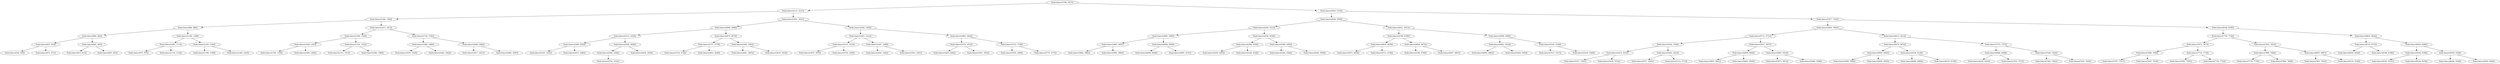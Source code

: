 digraph G{
310192878 [label="Node{data=[3799, 3817]}"]
310192878 -> 63712830
63712830 [label="Node{data=[2115, 2127]}"]
63712830 -> 1309988128
1309988128 [label="Node{data=[1346, 1346]}"]
1309988128 -> 1099556456
1099556456 [label="Node{data=[886, 886]}"]
1099556456 -> 978886381
978886381 [label="Node{data=[682, 682]}"]
978886381 -> 1476913734
1476913734 [label="Node{data=[633, 633]}"]
1476913734 -> 810715571
810715571 [label="Node{data=[530, 530]}"]
1476913734 -> 1055294327
1055294327 [label="Node{data=[671, 671]}"]
978886381 -> 1077398960
1077398960 [label="Node{data=[845, 845]}"]
1077398960 -> 654662186
654662186 [label="Node{data=[813, 813]}"]
1077398960 -> 54411368
54411368 [label="Node{data=[855, 855]}"]
1099556456 -> 155817539
155817539 [label="Node{data=[1188, 1188]}"]
155817539 -> 2003665047
2003665047 [label="Node{data=[1093, 1113]}"]
2003665047 -> 2050248794
2050248794 [label="Node{data=[975, 975]}"]
2003665047 -> 192442996
192442996 [label="Node{data=[1134, 1134]}"]
155817539 -> 1321604822
1321604822 [label="Node{data=[1228, 1244]}"]
1321604822 -> 1437884065
1437884065 [label="Node{data=[1198, 1198]}"]
1321604822 -> 224031437
224031437 [label="Node{data=[1280, 1293]}"]
1309988128 -> 1173969600
1173969600 [label="Node{data=[1613, 1613]}"]
1173969600 -> 997692431
997692431 [label="Node{data=[1500, 1500]}"]
997692431 -> 1279362198
1279362198 [label="Node{data=[1426, 1443]}"]
1279362198 -> 315841481
315841481 [label="Node{data=[1350, 1350]}"]
1279362198 -> 502475785
502475785 [label="Node{data=[1490, 1490]}"]
997692431 -> 446895188
446895188 [label="Node{data=[1530, 1545]}"]
446895188 -> 1518753442
1518753442 [label="Node{data=[1513, 1513]}"]
446895188 -> 1375949608
1375949608 [label="Node{data=[1586, 1586]}"]
1173969600 -> 1444195845
1444195845 [label="Node{data=[1726, 1782]}"]
1444195845 -> 1419182375
1419182375 [label="Node{data=[1669, 1669]}"]
1419182375 -> 1011646033
1011646033 [label="Node{data=[1630, 1630]}"]
1419182375 -> 1956569315
1956569315 [label="Node{data=[1692, 1692]}"]
1444195845 -> 126426355
126426355 [label="Node{data=[2080, 2080]}"]
126426355 -> 1811655452
1811655452 [label="Node{data=[2017, 2027]}"]
126426355 -> 882568900
882568900 [label="Node{data=[2082, 2095]}"]
63712830 -> 922786124
922786124 [label="Node{data=[3041, 3041]}"]
922786124 -> 2023843291
2023843291 [label="Node{data=[2668, 2668]}"]
2023843291 -> 1320452760
1320452760 [label="Node{data=[2515, 2529]}"]
1320452760 -> 758888772
758888772 [label="Node{data=[2269, 2383]}"]
758888772 -> 507682646
507682646 [label="Node{data=[2187, 2232]}"]
758888772 -> 1841213176
1841213176 [label="Node{data=[2472, 2484]}"]
1320452760 -> 125059477
125059477 [label="Node{data=[2628, 2628]}"]
125059477 -> 2012555686
2012555686 [label="Node{data=[2584, 2584]}"]
2012555686 -> 2101850145
2101850145 [label="Node{data=[2532, 2532]}"]
125059477 -> 1695946783
1695946783 [label="Node{data=[2639, 2639]}"]
2023843291 -> 1087083969
1087083969 [label="Node{data=[2875, 2875]}"]
1087083969 -> 514669671
514669671 [label="Node{data=[2757, 2776]}"]
514669671 -> 1579897131
1579897131 [label="Node{data=[2724, 2724]}"]
514669671 -> 195591185
195591185 [label="Node{data=[2823, 2836]}"]
1087083969 -> 399611192
399611192 [label="Node{data=[3002, 3002]}"]
399611192 -> 1617481121
1617481121 [label="Node{data=[2941, 2955]}"]
399611192 -> 1682860686
1682860686 [label="Node{data=[3018, 3018]}"]
922786124 -> 751749858
751749858 [label="Node{data=[3392, 3428]}"]
751749858 -> 934142486
934142486 [label="Node{data=[3203, 3214]}"]
934142486 -> 294528135
294528135 [label="Node{data=[3125, 3125]}"]
294528135 -> 100869666
100869666 [label="Node{data=[3070, 3070]}"]
294528135 -> 1556116954
1556116954 [label="Node{data=[3130, 3200]}"]
934142486 -> 69566726
69566726 [label="Node{data=[3297, 3298]}"]
69566726 -> 1693394713
1693394713 [label="Node{data=[3262, 3262]}"]
69566726 -> 2067939216
2067939216 [label="Node{data=[3361, 3361]}"]
751749858 -> 619969415
619969415 [label="Node{data=[3605, 3624]}"]
619969415 -> 209089454
209089454 [label="Node{data=[3510, 3522]}"]
209089454 -> 289163990
289163990 [label="Node{data=[3445, 3462]}"]
209089454 -> 2078824926
2078824926 [label="Node{data=[3561, 3563]}"]
619969415 -> 1090300647
1090300647 [label="Node{data=[3721, 3738]}"]
1090300647 -> 2141739605
2141739605 [label="Node{data=[3676, 3694]}"]
1090300647 -> 212977036
212977036 [label="Node{data=[3770, 3775]}"]
310192878 -> 892226413
892226413 [label="Node{data=[5293, 5333]}"]
892226413 -> 278947005
278947005 [label="Node{data=[4509, 4509]}"]
278947005 -> 770178574
770178574 [label="Node{data=[4209, 4212]}"]
770178574 -> 804836251
804836251 [label="Node{data=[3995, 3995]}"]
804836251 -> 1749712938
1749712938 [label="Node{data=[3865, 3897]}"]
1749712938 -> 2069664786
2069664786 [label="Node{data=[3862, 3862]}"]
1749712938 -> 1775829753
1775829753 [label="Node{data=[3965, 3983]}"]
804836251 -> 5533778
5533778 [label="Node{data=[4069, 4069]}"]
5533778 -> 1017375650
1017375650 [label="Node{data=[4049, 4049]}"]
5533778 -> 599786528
599786528 [label="Node{data=[4087, 4101]}"]
770178574 -> 36635755
36635755 [label="Node{data=[4356, 4356]}"]
36635755 -> 559559324
559559324 [label="Node{data=[4308, 4308]}"]
559559324 -> 34022382
34022382 [label="Node{data=[4259, 4303]}"]
559559324 -> 566609546
566609546 [label="Node{data=[4338, 4338]}"]
36635755 -> 1538495109
1538495109 [label="Node{data=[4389, 4400]}"]
1538495109 -> 722306493
722306493 [label="Node{data=[4360, 4360]}"]
1538495109 -> 271502177
271502177 [label="Node{data=[4428, 4500]}"]
278947005 -> 533769848
533769848 [label="Node{data=[4911, 4911]}"]
533769848 -> 1479553213
1479553213 [label="Node{data=[4769, 4780]}"]
1479553213 -> 525821547
525821547 [label="Node{data=[4639, 4639]}"]
525821547 -> 2034549539
2034549539 [label="Node{data=[4572, 4604]}"]
525821547 -> 1669140765
1669140765 [label="Node{data=[4712, 4738]}"]
1479553213 -> 982609943
982609943 [label="Node{data=[4858, 4873]}"]
982609943 -> 517025040
517025040 [label="Node{data=[4799, 4799]}"]
982609943 -> 1096001586
1096001586 [label="Node{data=[4907, 4907]}"]
533769848 -> 1244511484
1244511484 [label="Node{data=[5096, 5096]}"]
1244511484 -> 2072865894
2072865894 [label="Node{data=[4991, 5018]}"]
2072865894 -> 1822648234
1822648234 [label="Node{data=[4940, 4962]}"]
2072865894 -> 820854836
820854836 [label="Node{data=[5050, 5050]}"]
1244511484 -> 385929353
385929353 [label="Node{data=[5162, 5194]}"]
385929353 -> 125722707
125722707 [label="Node{data=[5127, 5127]}"]
385929353 -> 1888999713
1888999713 [label="Node{data=[5229, 5269]}"]
892226413 -> 706857959
706857959 [label="Node{data=[7477, 7525]}"]
706857959 -> 1001702066
1001702066 [label="Node{data=[5963, 5963]}"]
1001702066 -> 1337741679
1337741679 [label="Node{data=[5731, 5731]}"]
1337741679 -> 28100456
28100456 [label="Node{data=[5544, 5544]}"]
28100456 -> 628513353
628513353 [label="Node{data=[5414, 5414]}"]
628513353 -> 952806663
952806663 [label="Node{data=[5371, 5391]}"]
628513353 -> 365999192
365999192 [label="Node{data=[5439, 5514]}"]
28100456 -> 1923130893
1923130893 [label="Node{data=[5622, 5622]}"]
1923130893 -> 1704136194
1704136194 [label="Node{data=[5571, 5591]}"]
1923130893 -> 140260642
140260642 [label="Node{data=[5712, 5712]}"]
1337741679 -> 415117829
415117829 [label="Node{data=[5837, 5837]}"]
415117829 -> 1876525009
1876525009 [label="Node{data=[5804, 5804]}"]
1876525009 -> 315068214
315068214 [label="Node{data=[5801, 5801]}"]
1876525009 -> 2077969769
2077969769 [label="Node{data=[5830, 5830]}"]
415117829 -> 312243725
312243725 [label="Node{data=[5887, 5919]}"]
312243725 -> 908043384
908043384 [label="Node{data=[5873, 5873]}"]
312243725 -> 403649458
403649458 [label="Node{data=[5948, 5948]}"]
1001702066 -> 958301663
958301663 [label="Node{data=[6213, 6213]}"]
958301663 -> 1220780271
1220780271 [label="Node{data=[6074, 6074]}"]
1220780271 -> 62190059
62190059 [label="Node{data=[6045, 6045]}"]
62190059 -> 1648869516
1648869516 [label="Node{data=[5996, 5996]}"]
62190059 -> 792363366
792363366 [label="Node{data=[6050, 6050]}"]
1220780271 -> 2058066102
2058066102 [label="Node{data=[6128, 6129]}"]
2058066102 -> 1580467617
1580467617 [label="Node{data=[6086, 6086]}"]
2058066102 -> 36437323
36437323 [label="Node{data=[6155, 6159]}"]
958301663 -> 2044816857
2044816857 [label="Node{data=[7375, 7375]}"]
2044816857 -> 1604920443
1604920443 [label="Node{data=[6286, 6286]}"]
1604920443 -> 567163682
567163682 [label="Node{data=[6216, 6243]}"]
1604920443 -> 2094160885
2094160885 [label="Node{data=[7353, 7371]}"]
2044816857 -> 237989395
237989395 [label="Node{data=[7428, 7428]}"]
237989395 -> 414386513
414386513 [label="Node{data=[7402, 7402]}"]
237989395 -> 1223960142
1223960142 [label="Node{data=[7450, 7450]}"]
706857959 -> 647479638
647479638 [label="Node{data=[8166, 8166]}"]
647479638 -> 1396538465
1396538465 [label="Node{data=[7750, 7750]}"]
1396538465 -> 1405357782
1405357782 [label="Node{data=[7673, 7673]}"]
1405357782 -> 980128950
980128950 [label="Node{data=[7606, 7606]}"]
980128950 -> 586055644
586055644 [label="Node{data=[7557, 7557]}"]
980128950 -> 445174164
445174164 [label="Node{data=[7635, 7635]}"]
1405357782 -> 1766444717
1766444717 [label="Node{data=[7718, 7718]}"]
1766444717 -> 266418454
266418454 [label="Node{data=[7691, 7691]}"]
1766444717 -> 1587586985
1587586985 [label="Node{data=[7724, 7724]}"]
1396538465 -> 41470360
41470360 [label="Node{data=[7925, 7925]}"]
41470360 -> 635655132
635655132 [label="Node{data=[7866, 7882]}"]
635655132 -> 592242687
592242687 [label="Node{data=[7779, 7779]}"]
635655132 -> 2013958608
2013958608 [label="Node{data=[7894, 7894]}"]
41470360 -> 1023062848
1023062848 [label="Node{data=[8097, 8097]}"]
1023062848 -> 54033072
54033072 [label="Node{data=[7945, 7955]}"]
1023062848 -> 1192166967
1192166967 [label="Node{data=[8114, 8146]}"]
647479638 -> 1797753623
1797753623 [label="Node{data=[8829, 8834]}"]
1797753623 -> 44979584
44979584 [label="Node{data=[8710, 8710]}"]
44979584 -> 1107514015
1107514015 [label="Node{data=[8454, 8454]}"]
44979584 -> 2105723478
2105723478 [label="Node{data=[8798, 8798]}"]
1797753623 -> 715819458
715819458 [label="Node{data=[9263, 9266]}"]
715819458 -> 1515772738
1515772738 [label="Node{data=[9198, 9198]}"]
1515772738 -> 35126588
35126588 [label="Node{data=[9191, 9191]}"]
1515772738 -> 1772902226
1772902226 [label="Node{data=[9239, 9239]}"]
715819458 -> 389424956
389424956 [label="Node{data=[9358, 9358]}"]
389424956 -> 195587155
195587155 [label="Node{data=[9294, 9306]}"]
389424956 -> 921406983
921406983 [label="Node{data=[9392, 9392]}"]
}